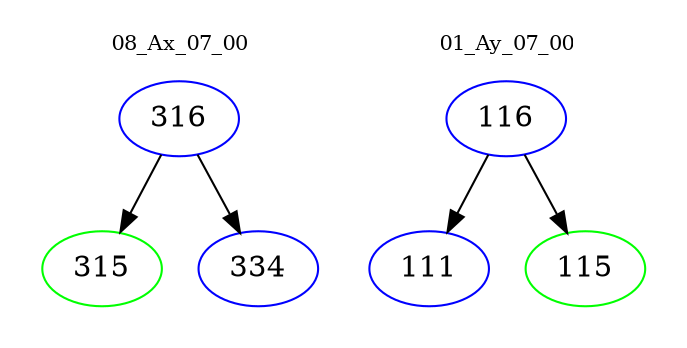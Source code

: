 digraph{
subgraph cluster_0 {
color = white
label = "08_Ax_07_00";
fontsize=10;
T0_316 [label="316", color="blue"]
T0_316 -> T0_315 [color="black"]
T0_315 [label="315", color="green"]
T0_316 -> T0_334 [color="black"]
T0_334 [label="334", color="blue"]
}
subgraph cluster_1 {
color = white
label = "01_Ay_07_00";
fontsize=10;
T1_116 [label="116", color="blue"]
T1_116 -> T1_111 [color="black"]
T1_111 [label="111", color="blue"]
T1_116 -> T1_115 [color="black"]
T1_115 [label="115", color="green"]
}
}
